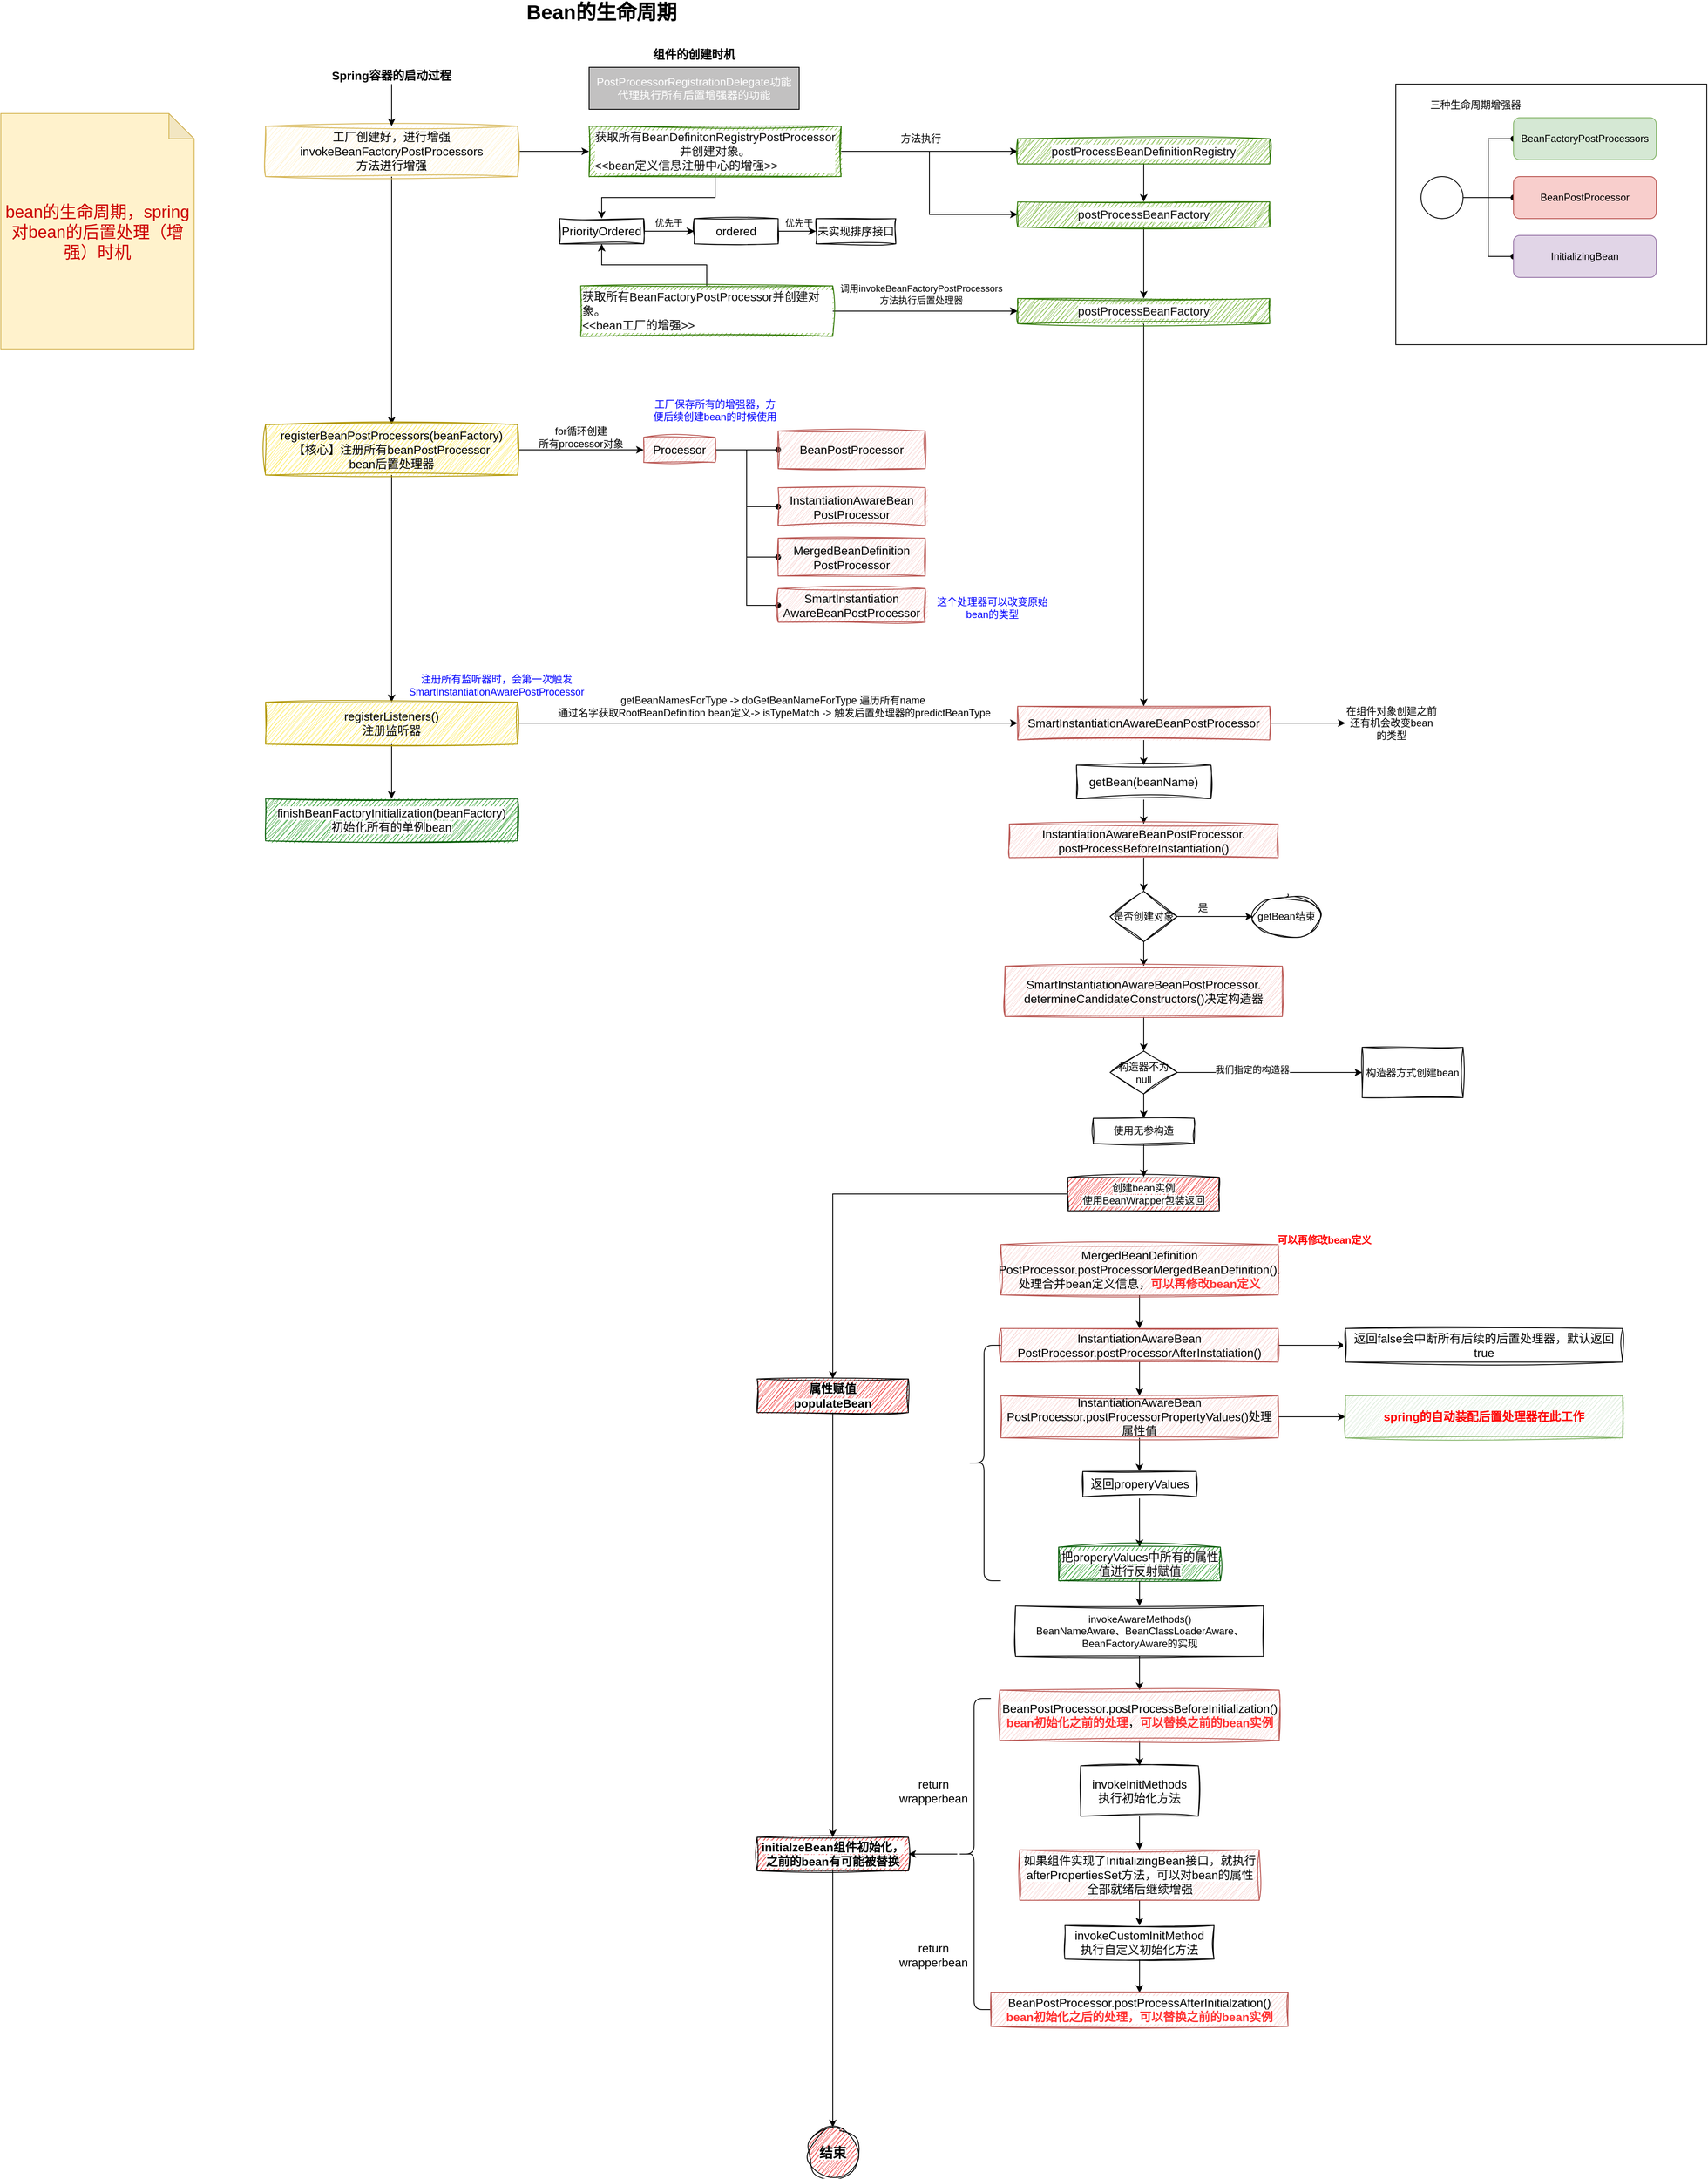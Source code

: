 <mxfile version="21.1.1" type="github">
  <diagram name="第 1 页" id="JuPUj2j9Y0bYAIlRyvc1">
    <mxGraphModel dx="2117" dy="592" grid="1" gridSize="10" guides="1" tooltips="1" connect="1" arrows="1" fold="1" page="1" pageScale="1" pageWidth="827" pageHeight="1169" math="0" shadow="0">
      <root>
        <mxCell id="0" />
        <mxCell id="1" parent="0" />
        <UserObject label="" tags="三种生命周期增强器" id="_ZTjJmJx-keD3RRCjtSV-67">
          <mxCell style="rounded=0;whiteSpace=wrap;html=1;container=1;" vertex="1" parent="1">
            <mxGeometry x="1340" y="120" width="370" height="310" as="geometry">
              <mxRectangle x="1340" y="120" width="50" height="40" as="alternateBounds" />
            </mxGeometry>
          </mxCell>
        </UserObject>
        <mxCell id="_ZTjJmJx-keD3RRCjtSV-73" style="edgeStyle=orthogonalEdgeStyle;rounded=0;orthogonalLoop=1;jettySize=auto;html=1;entryX=0;entryY=0.5;entryDx=0;entryDy=0;endArrow=oval;endFill=1;" edge="1" parent="_ZTjJmJx-keD3RRCjtSV-67" source="_ZTjJmJx-keD3RRCjtSV-70" target="_ZTjJmJx-keD3RRCjtSV-71">
          <mxGeometry relative="1" as="geometry" />
        </mxCell>
        <mxCell id="_ZTjJmJx-keD3RRCjtSV-74" style="edgeStyle=orthogonalEdgeStyle;rounded=0;orthogonalLoop=1;jettySize=auto;html=1;exitX=1;exitY=0.5;exitDx=0;exitDy=0;endArrow=oval;endFill=1;" edge="1" parent="_ZTjJmJx-keD3RRCjtSV-67" source="_ZTjJmJx-keD3RRCjtSV-70" target="_ZTjJmJx-keD3RRCjtSV-64">
          <mxGeometry relative="1" as="geometry" />
        </mxCell>
        <mxCell id="_ZTjJmJx-keD3RRCjtSV-75" style="edgeStyle=orthogonalEdgeStyle;rounded=0;orthogonalLoop=1;jettySize=auto;html=1;exitX=1;exitY=0.5;exitDx=0;exitDy=0;entryX=0;entryY=0.5;entryDx=0;entryDy=0;endArrow=oval;endFill=1;" edge="1" parent="_ZTjJmJx-keD3RRCjtSV-67" source="_ZTjJmJx-keD3RRCjtSV-70" target="_ZTjJmJx-keD3RRCjtSV-65">
          <mxGeometry relative="1" as="geometry" />
        </mxCell>
        <mxCell id="_ZTjJmJx-keD3RRCjtSV-70" value="" style="ellipse;whiteSpace=wrap;html=1;aspect=fixed;" vertex="1" parent="_ZTjJmJx-keD3RRCjtSV-67">
          <mxGeometry x="30" y="110" width="50" height="50" as="geometry" />
        </mxCell>
        <mxCell id="_ZTjJmJx-keD3RRCjtSV-71" value="BeanFactoryPostProcessors" style="rounded=1;whiteSpace=wrap;html=1;fillColor=#d5e8d4;strokeColor=#82b366;" vertex="1" parent="_ZTjJmJx-keD3RRCjtSV-67">
          <mxGeometry x="140" y="40" width="170" height="50" as="geometry" />
        </mxCell>
        <mxCell id="_ZTjJmJx-keD3RRCjtSV-64" value="BeanPostProcessor" style="rounded=1;whiteSpace=wrap;html=1;fillColor=#f8cecc;strokeColor=#b85450;" vertex="1" parent="_ZTjJmJx-keD3RRCjtSV-67">
          <mxGeometry x="140" y="110" width="170" height="50" as="geometry" />
        </mxCell>
        <mxCell id="_ZTjJmJx-keD3RRCjtSV-65" value="InitializingBean" style="rounded=1;whiteSpace=wrap;html=1;fillColor=#e1d5e7;strokeColor=#9673a6;" vertex="1" parent="_ZTjJmJx-keD3RRCjtSV-67">
          <mxGeometry x="140" y="180" width="170" height="50" as="geometry" />
        </mxCell>
        <mxCell id="_ZTjJmJx-keD3RRCjtSV-76" value="三种生命周期增强器" style="text;html=1;strokeColor=none;fillColor=none;align=center;verticalAlign=middle;whiteSpace=wrap;rounded=0;" vertex="1" parent="_ZTjJmJx-keD3RRCjtSV-67">
          <mxGeometry x="30" y="10" width="130" height="30" as="geometry" />
        </mxCell>
        <mxCell id="_ZTjJmJx-keD3RRCjtSV-1" value="&lt;b&gt;&lt;font style=&quot;font-size: 24px;&quot;&gt;Bean的生命周期&lt;/font&gt;&lt;/b&gt;" style="text;html=1;strokeColor=none;fillColor=none;align=center;verticalAlign=middle;whiteSpace=wrap;rounded=0;" vertex="1" parent="1">
          <mxGeometry x="290" y="20" width="210" height="30" as="geometry" />
        </mxCell>
        <mxCell id="_ZTjJmJx-keD3RRCjtSV-6" value="" style="edgeStyle=orthogonalEdgeStyle;rounded=0;orthogonalLoop=1;jettySize=auto;html=1;" edge="1" parent="1" source="_ZTjJmJx-keD3RRCjtSV-2" target="_ZTjJmJx-keD3RRCjtSV-5">
          <mxGeometry relative="1" as="geometry" />
        </mxCell>
        <mxCell id="_ZTjJmJx-keD3RRCjtSV-8" value="" style="edgeStyle=orthogonalEdgeStyle;rounded=0;orthogonalLoop=1;jettySize=auto;html=1;" edge="1" parent="1" source="_ZTjJmJx-keD3RRCjtSV-2" target="_ZTjJmJx-keD3RRCjtSV-7">
          <mxGeometry relative="1" as="geometry" />
        </mxCell>
        <mxCell id="_ZTjJmJx-keD3RRCjtSV-2" value="&lt;font style=&quot;font-size: 14px;&quot;&gt;工厂创建好，进行增强&lt;br&gt;invokeBeanFactoryPostProcessors&lt;br&gt;方法进行增强&lt;/font&gt;" style="rounded=0;whiteSpace=wrap;html=1;fillColor=#fff2cc;strokeColor=#d6b656;sketch=1;curveFitting=1;jiggle=2;" vertex="1" parent="1">
          <mxGeometry x="-5" y="170" width="300" height="60" as="geometry" />
        </mxCell>
        <mxCell id="_ZTjJmJx-keD3RRCjtSV-4" style="edgeStyle=orthogonalEdgeStyle;rounded=0;orthogonalLoop=1;jettySize=auto;html=1;entryX=0.5;entryY=0;entryDx=0;entryDy=0;" edge="1" parent="1" source="_ZTjJmJx-keD3RRCjtSV-3" target="_ZTjJmJx-keD3RRCjtSV-2">
          <mxGeometry relative="1" as="geometry" />
        </mxCell>
        <mxCell id="_ZTjJmJx-keD3RRCjtSV-3" value="&lt;b&gt;&lt;font style=&quot;font-size: 14px;&quot;&gt;Spring容器的启动过程&lt;/font&gt;&lt;/b&gt;" style="text;html=1;strokeColor=none;fillColor=none;align=center;verticalAlign=middle;whiteSpace=wrap;rounded=0;" vertex="1" parent="1">
          <mxGeometry x="60" y="100" width="170" height="20" as="geometry" />
        </mxCell>
        <mxCell id="_ZTjJmJx-keD3RRCjtSV-38" value="" style="edgeStyle=orthogonalEdgeStyle;rounded=0;orthogonalLoop=1;jettySize=auto;html=1;" edge="1" parent="1" source="_ZTjJmJx-keD3RRCjtSV-5" target="_ZTjJmJx-keD3RRCjtSV-37">
          <mxGeometry relative="1" as="geometry" />
        </mxCell>
        <mxCell id="_ZTjJmJx-keD3RRCjtSV-53" value="" style="edgeStyle=orthogonalEdgeStyle;rounded=0;orthogonalLoop=1;jettySize=auto;html=1;" edge="1" parent="1" source="_ZTjJmJx-keD3RRCjtSV-5" target="_ZTjJmJx-keD3RRCjtSV-52">
          <mxGeometry relative="1" as="geometry" />
        </mxCell>
        <mxCell id="_ZTjJmJx-keD3RRCjtSV-5" value="&lt;font style=&quot;font-size: 14px;&quot;&gt;registerBeanPostProcessors(beanFactory)&lt;br&gt;【核心】注册所有beanPostProcessor&lt;br&gt;bean后置处理器&lt;/font&gt;" style="rounded=0;whiteSpace=wrap;html=1;fillColor=#fde73f;strokeColor=#B09500;sketch=1;curveFitting=1;jiggle=2;fontColor=#000000;" vertex="1" parent="1">
          <mxGeometry x="-5" y="525" width="300" height="60" as="geometry" />
        </mxCell>
        <mxCell id="_ZTjJmJx-keD3RRCjtSV-12" value="" style="edgeStyle=orthogonalEdgeStyle;rounded=0;orthogonalLoop=1;jettySize=auto;html=1;" edge="1" parent="1" source="_ZTjJmJx-keD3RRCjtSV-7" target="_ZTjJmJx-keD3RRCjtSV-11">
          <mxGeometry relative="1" as="geometry" />
        </mxCell>
        <mxCell id="_ZTjJmJx-keD3RRCjtSV-22" value="" style="edgeStyle=orthogonalEdgeStyle;rounded=0;orthogonalLoop=1;jettySize=auto;html=1;" edge="1" parent="1" source="_ZTjJmJx-keD3RRCjtSV-7" target="_ZTjJmJx-keD3RRCjtSV-21">
          <mxGeometry relative="1" as="geometry" />
        </mxCell>
        <mxCell id="_ZTjJmJx-keD3RRCjtSV-26" style="edgeStyle=orthogonalEdgeStyle;rounded=0;orthogonalLoop=1;jettySize=auto;html=1;exitX=1;exitY=0.5;exitDx=0;exitDy=0;entryX=0;entryY=0.5;entryDx=0;entryDy=0;" edge="1" parent="1" source="_ZTjJmJx-keD3RRCjtSV-7" target="_ZTjJmJx-keD3RRCjtSV-24">
          <mxGeometry relative="1" as="geometry" />
        </mxCell>
        <mxCell id="_ZTjJmJx-keD3RRCjtSV-7" value="&lt;span style=&quot;font-size: 14px;&quot;&gt;获取所有BeanDefinitonRegistryPostProcessor&lt;br&gt;并创建对象。&lt;br&gt;&lt;div style=&quot;text-align: left;&quot;&gt;&amp;lt;&amp;lt;bean定义信息注册中心的增强&amp;gt;&amp;gt;&lt;/div&gt;&lt;/span&gt;" style="rounded=0;whiteSpace=wrap;html=1;fillColor=#60a917;strokeColor=#2D7600;sketch=1;curveFitting=1;jiggle=2;fontColor=#0D0D0D;labelBackgroundColor=default;" vertex="1" parent="1">
          <mxGeometry x="380" y="170" width="300" height="60" as="geometry" />
        </mxCell>
        <mxCell id="_ZTjJmJx-keD3RRCjtSV-9" value="&lt;b&gt;&lt;font style=&quot;font-size: 14px;&quot;&gt;组件的创建时机&lt;/font&gt;&lt;/b&gt;" style="text;html=1;strokeColor=none;fillColor=none;align=center;verticalAlign=middle;whiteSpace=wrap;rounded=0;" vertex="1" parent="1">
          <mxGeometry x="430" y="70" width="150" height="30" as="geometry" />
        </mxCell>
        <mxCell id="_ZTjJmJx-keD3RRCjtSV-10" value="&lt;font style=&quot;font-size: 13px;&quot; color=&quot;#ffffff&quot;&gt;PostProcessorRegistrationDelegate功能&lt;br&gt;代理执行所有后置增强器的功能&lt;/font&gt;" style="rounded=0;whiteSpace=wrap;html=1;fillColor=#c2c1c1;" vertex="1" parent="1">
          <mxGeometry x="380" y="100" width="250" height="50" as="geometry" />
        </mxCell>
        <mxCell id="_ZTjJmJx-keD3RRCjtSV-14" value="" style="edgeStyle=orthogonalEdgeStyle;rounded=0;orthogonalLoop=1;jettySize=auto;html=1;" edge="1" parent="1" source="_ZTjJmJx-keD3RRCjtSV-11" target="_ZTjJmJx-keD3RRCjtSV-13">
          <mxGeometry relative="1" as="geometry" />
        </mxCell>
        <mxCell id="_ZTjJmJx-keD3RRCjtSV-11" value="&lt;span style=&quot;font-size: 14px;&quot;&gt;PriorityOrdered&lt;br&gt;&lt;/span&gt;" style="rounded=0;whiteSpace=wrap;html=1;sketch=1;curveFitting=1;jiggle=2;labelBackgroundColor=default;" vertex="1" parent="1">
          <mxGeometry x="345" y="280" width="100" height="30" as="geometry" />
        </mxCell>
        <mxCell id="_ZTjJmJx-keD3RRCjtSV-17" value="" style="edgeStyle=orthogonalEdgeStyle;rounded=0;orthogonalLoop=1;jettySize=auto;html=1;" edge="1" parent="1" source="_ZTjJmJx-keD3RRCjtSV-13" target="_ZTjJmJx-keD3RRCjtSV-16">
          <mxGeometry relative="1" as="geometry" />
        </mxCell>
        <mxCell id="_ZTjJmJx-keD3RRCjtSV-13" value="&lt;span style=&quot;font-size: 14px;&quot;&gt;ordered&lt;br&gt;&lt;/span&gt;" style="rounded=0;whiteSpace=wrap;html=1;sketch=1;curveFitting=1;jiggle=2;labelBackgroundColor=default;" vertex="1" parent="1">
          <mxGeometry x="505" y="280" width="100" height="30" as="geometry" />
        </mxCell>
        <mxCell id="_ZTjJmJx-keD3RRCjtSV-15" value="&lt;font style=&quot;font-size: 11px;&quot;&gt;优先于&lt;/font&gt;" style="text;html=1;strokeColor=none;fillColor=none;align=center;verticalAlign=middle;whiteSpace=wrap;rounded=0;" vertex="1" parent="1">
          <mxGeometry x="445" y="270" width="60" height="30" as="geometry" />
        </mxCell>
        <mxCell id="_ZTjJmJx-keD3RRCjtSV-16" value="&lt;font style=&quot;font-size: 13px;&quot;&gt;未实现排序接口&lt;/font&gt;" style="rounded=0;whiteSpace=wrap;html=1;sketch=1;curveFitting=1;jiggle=2;labelBackgroundColor=default;" vertex="1" parent="1">
          <mxGeometry x="650" y="280" width="95" height="30" as="geometry" />
        </mxCell>
        <mxCell id="_ZTjJmJx-keD3RRCjtSV-18" value="&lt;font style=&quot;font-size: 11px;&quot;&gt;优先于&lt;/font&gt;" style="text;html=1;strokeColor=none;fillColor=none;align=center;verticalAlign=middle;whiteSpace=wrap;rounded=0;" vertex="1" parent="1">
          <mxGeometry x="600" y="270" width="60" height="30" as="geometry" />
        </mxCell>
        <mxCell id="_ZTjJmJx-keD3RRCjtSV-20" style="edgeStyle=orthogonalEdgeStyle;rounded=0;orthogonalLoop=1;jettySize=auto;html=1;entryX=0.5;entryY=1;entryDx=0;entryDy=0;" edge="1" parent="1" source="_ZTjJmJx-keD3RRCjtSV-19" target="_ZTjJmJx-keD3RRCjtSV-11">
          <mxGeometry relative="1" as="geometry" />
        </mxCell>
        <mxCell id="_ZTjJmJx-keD3RRCjtSV-35" style="edgeStyle=orthogonalEdgeStyle;rounded=0;orthogonalLoop=1;jettySize=auto;html=1;exitX=1;exitY=0.5;exitDx=0;exitDy=0;entryX=0;entryY=0.5;entryDx=0;entryDy=0;" edge="1" parent="1" source="_ZTjJmJx-keD3RRCjtSV-19" target="_ZTjJmJx-keD3RRCjtSV-27">
          <mxGeometry relative="1" as="geometry" />
        </mxCell>
        <mxCell id="_ZTjJmJx-keD3RRCjtSV-36" value="调用invokeBeanFactoryPostProcessors&lt;br&gt;方法执行后置处理器" style="edgeLabel;html=1;align=center;verticalAlign=middle;resizable=0;points=[];" vertex="1" connectable="0" parent="_ZTjJmJx-keD3RRCjtSV-35">
          <mxGeometry x="-0.291" y="4" relative="1" as="geometry">
            <mxPoint x="27" y="-16" as="offset" />
          </mxGeometry>
        </mxCell>
        <mxCell id="_ZTjJmJx-keD3RRCjtSV-19" value="&lt;span style=&quot;font-size: 14px;&quot;&gt;获取所有BeanFactoryPostProcessor并创建对象。&lt;br&gt;&amp;lt;&amp;lt;bean工厂的增强&amp;gt;&amp;gt;&lt;br&gt;&lt;/span&gt;" style="rounded=0;whiteSpace=wrap;html=1;fillColor=#60a917;strokeColor=#2D7600;sketch=1;curveFitting=1;jiggle=2;fontColor=#0D0D0D;labelBackgroundColor=default;align=left;" vertex="1" parent="1">
          <mxGeometry x="370" y="360" width="300" height="60" as="geometry" />
        </mxCell>
        <mxCell id="_ZTjJmJx-keD3RRCjtSV-25" value="" style="edgeStyle=orthogonalEdgeStyle;rounded=0;orthogonalLoop=1;jettySize=auto;html=1;" edge="1" parent="1" source="_ZTjJmJx-keD3RRCjtSV-21" target="_ZTjJmJx-keD3RRCjtSV-24">
          <mxGeometry relative="1" as="geometry" />
        </mxCell>
        <mxCell id="_ZTjJmJx-keD3RRCjtSV-21" value="&lt;span style=&quot;font-size: 14px;&quot;&gt;postProcessBeanDefinitionRegistry&lt;/span&gt;" style="rounded=0;whiteSpace=wrap;html=1;fillColor=#60a917;strokeColor=#2D7600;sketch=1;curveFitting=1;jiggle=2;fontColor=#0D0D0D;labelBackgroundColor=default;" vertex="1" parent="1">
          <mxGeometry x="890" y="185" width="300" height="30" as="geometry" />
        </mxCell>
        <mxCell id="_ZTjJmJx-keD3RRCjtSV-23" value="方法执行" style="text;html=1;strokeColor=none;fillColor=none;align=center;verticalAlign=middle;whiteSpace=wrap;rounded=0;" vertex="1" parent="1">
          <mxGeometry x="745" y="170" width="60" height="30" as="geometry" />
        </mxCell>
        <mxCell id="_ZTjJmJx-keD3RRCjtSV-28" value="" style="edgeStyle=orthogonalEdgeStyle;rounded=0;orthogonalLoop=1;jettySize=auto;html=1;" edge="1" parent="1" source="_ZTjJmJx-keD3RRCjtSV-24" target="_ZTjJmJx-keD3RRCjtSV-27">
          <mxGeometry relative="1" as="geometry" />
        </mxCell>
        <mxCell id="_ZTjJmJx-keD3RRCjtSV-24" value="&lt;span style=&quot;font-size: 14px;&quot;&gt;postProcessBeanFactory&lt;/span&gt;" style="rounded=0;whiteSpace=wrap;html=1;fillColor=#60a917;strokeColor=#2D7600;sketch=1;curveFitting=1;jiggle=2;fontColor=#0D0D0D;labelBackgroundColor=default;" vertex="1" parent="1">
          <mxGeometry x="890" y="260" width="300" height="30" as="geometry" />
        </mxCell>
        <mxCell id="_ZTjJmJx-keD3RRCjtSV-56" style="edgeStyle=orthogonalEdgeStyle;rounded=0;orthogonalLoop=1;jettySize=auto;html=1;exitX=0.5;exitY=1;exitDx=0;exitDy=0;" edge="1" parent="1" source="_ZTjJmJx-keD3RRCjtSV-27" target="_ZTjJmJx-keD3RRCjtSV-54">
          <mxGeometry relative="1" as="geometry" />
        </mxCell>
        <mxCell id="_ZTjJmJx-keD3RRCjtSV-27" value="&lt;span style=&quot;font-size: 14px;&quot;&gt;postProcessBeanFactory&lt;/span&gt;" style="rounded=0;whiteSpace=wrap;html=1;fillColor=#60a917;strokeColor=#2D7600;sketch=1;curveFitting=1;jiggle=2;fontColor=#0D0D0D;labelBackgroundColor=default;" vertex="1" parent="1">
          <mxGeometry x="890" y="375" width="300" height="30" as="geometry" />
        </mxCell>
        <mxCell id="_ZTjJmJx-keD3RRCjtSV-41" value="" style="edgeStyle=orthogonalEdgeStyle;rounded=0;orthogonalLoop=1;jettySize=auto;html=1;endArrow=oval;endFill=1;" edge="1" parent="1" source="_ZTjJmJx-keD3RRCjtSV-37" target="_ZTjJmJx-keD3RRCjtSV-40">
          <mxGeometry relative="1" as="geometry" />
        </mxCell>
        <mxCell id="_ZTjJmJx-keD3RRCjtSV-48" style="edgeStyle=orthogonalEdgeStyle;rounded=0;orthogonalLoop=1;jettySize=auto;html=1;exitX=1;exitY=0.5;exitDx=0;exitDy=0;entryX=0;entryY=0.5;entryDx=0;entryDy=0;endArrow=oval;endFill=1;" edge="1" parent="1" source="_ZTjJmJx-keD3RRCjtSV-37" target="_ZTjJmJx-keD3RRCjtSV-44">
          <mxGeometry relative="1" as="geometry" />
        </mxCell>
        <mxCell id="_ZTjJmJx-keD3RRCjtSV-49" style="edgeStyle=orthogonalEdgeStyle;rounded=0;orthogonalLoop=1;jettySize=auto;html=1;exitX=1;exitY=0.5;exitDx=0;exitDy=0;entryX=0;entryY=0.5;entryDx=0;entryDy=0;endArrow=oval;endFill=1;" edge="1" parent="1" source="_ZTjJmJx-keD3RRCjtSV-37" target="_ZTjJmJx-keD3RRCjtSV-46">
          <mxGeometry relative="1" as="geometry" />
        </mxCell>
        <mxCell id="_ZTjJmJx-keD3RRCjtSV-50" style="edgeStyle=orthogonalEdgeStyle;rounded=0;orthogonalLoop=1;jettySize=auto;html=1;exitX=1;exitY=0.5;exitDx=0;exitDy=0;entryX=0;entryY=0.5;entryDx=0;entryDy=0;endArrow=oval;endFill=1;" edge="1" parent="1" source="_ZTjJmJx-keD3RRCjtSV-37" target="_ZTjJmJx-keD3RRCjtSV-47">
          <mxGeometry relative="1" as="geometry" />
        </mxCell>
        <mxCell id="_ZTjJmJx-keD3RRCjtSV-37" value="&lt;span style=&quot;font-size: 14px;&quot;&gt;Processor&lt;/span&gt;" style="rounded=0;whiteSpace=wrap;html=1;fillColor=#f8cecc;strokeColor=#b85450;sketch=1;curveFitting=1;jiggle=2;" vertex="1" parent="1">
          <mxGeometry x="445" y="540" width="85" height="30" as="geometry" />
        </mxCell>
        <mxCell id="_ZTjJmJx-keD3RRCjtSV-39" value="for循环创建&lt;br&gt;所有processor对象" style="text;html=1;align=center;verticalAlign=middle;resizable=0;points=[];autosize=1;strokeColor=none;fillColor=none;" vertex="1" parent="1">
          <mxGeometry x="310" y="520" width="120" height="40" as="geometry" />
        </mxCell>
        <mxCell id="_ZTjJmJx-keD3RRCjtSV-40" value="&lt;span style=&quot;font-size: 14px;&quot;&gt;BeanPostProcessor&lt;/span&gt;" style="rounded=0;whiteSpace=wrap;html=1;fillColor=#f8cecc;strokeColor=#b85450;sketch=1;curveFitting=1;jiggle=2;" vertex="1" parent="1">
          <mxGeometry x="605" y="532.5" width="175" height="45" as="geometry" />
        </mxCell>
        <mxCell id="_ZTjJmJx-keD3RRCjtSV-44" value="&lt;span style=&quot;font-size: 14px;&quot;&gt;InstantiationAwareBean&lt;br&gt;PostProcessor&lt;br&gt;&lt;/span&gt;" style="rounded=0;whiteSpace=wrap;html=1;fillColor=#f8cecc;strokeColor=#b85450;sketch=1;curveFitting=1;jiggle=2;" vertex="1" parent="1">
          <mxGeometry x="605" y="600" width="175" height="45" as="geometry" />
        </mxCell>
        <mxCell id="_ZTjJmJx-keD3RRCjtSV-46" value="&lt;span style=&quot;font-size: 14px;&quot;&gt;MergedBeanDefinition&lt;br&gt;PostProcessor&lt;br&gt;&lt;/span&gt;" style="rounded=0;whiteSpace=wrap;html=1;fillColor=#f8cecc;strokeColor=#b85450;sketch=1;curveFitting=1;jiggle=2;" vertex="1" parent="1">
          <mxGeometry x="605" y="660" width="175" height="45" as="geometry" />
        </mxCell>
        <mxCell id="_ZTjJmJx-keD3RRCjtSV-47" value="&lt;font style=&quot;font-size: 14px;&quot;&gt;SmartInstantiation&lt;br&gt;AwareBeanPostProcessor&lt;/font&gt;" style="rounded=0;whiteSpace=wrap;html=1;fillColor=#f8cecc;strokeColor=#b85450;sketch=1;curveFitting=1;jiggle=2;" vertex="1" parent="1">
          <mxGeometry x="605" y="720" width="175" height="40" as="geometry" />
        </mxCell>
        <mxCell id="_ZTjJmJx-keD3RRCjtSV-51" value="&lt;font color=&quot;#0000ff&quot;&gt;工厂保存所有的增强器，方便后续创建bean的时候使用&lt;/font&gt;" style="text;html=1;strokeColor=none;fillColor=none;align=center;verticalAlign=middle;whiteSpace=wrap;rounded=0;" vertex="1" parent="1">
          <mxGeometry x="455" y="482.5" width="150" height="50" as="geometry" />
        </mxCell>
        <mxCell id="_ZTjJmJx-keD3RRCjtSV-55" value="" style="edgeStyle=orthogonalEdgeStyle;rounded=0;orthogonalLoop=1;jettySize=auto;html=1;" edge="1" parent="1" source="_ZTjJmJx-keD3RRCjtSV-52" target="_ZTjJmJx-keD3RRCjtSV-54">
          <mxGeometry relative="1" as="geometry" />
        </mxCell>
        <mxCell id="_ZTjJmJx-keD3RRCjtSV-79" value="" style="edgeStyle=orthogonalEdgeStyle;rounded=0;orthogonalLoop=1;jettySize=auto;html=1;" edge="1" parent="1" source="_ZTjJmJx-keD3RRCjtSV-52" target="_ZTjJmJx-keD3RRCjtSV-78">
          <mxGeometry relative="1" as="geometry" />
        </mxCell>
        <mxCell id="_ZTjJmJx-keD3RRCjtSV-52" value="&lt;font style=&quot;font-size: 14px;&quot;&gt;registerListeners()&lt;br&gt;注册监听器&lt;br&gt;&lt;/font&gt;" style="rounded=0;whiteSpace=wrap;html=1;fillColor=#fde73f;strokeColor=#B09500;sketch=1;curveFitting=1;jiggle=2;fontColor=#000000;" vertex="1" parent="1">
          <mxGeometry x="-5" y="855" width="300" height="50" as="geometry" />
        </mxCell>
        <mxCell id="_ZTjJmJx-keD3RRCjtSV-61" value="" style="edgeStyle=orthogonalEdgeStyle;rounded=0;orthogonalLoop=1;jettySize=auto;html=1;entryX=0;entryY=0.5;entryDx=0;entryDy=0;" edge="1" parent="1" source="_ZTjJmJx-keD3RRCjtSV-54" target="_ZTjJmJx-keD3RRCjtSV-62">
          <mxGeometry relative="1" as="geometry">
            <mxPoint x="1270" y="880" as="targetPoint" />
          </mxGeometry>
        </mxCell>
        <mxCell id="_ZTjJmJx-keD3RRCjtSV-81" value="" style="edgeStyle=orthogonalEdgeStyle;rounded=0;orthogonalLoop=1;jettySize=auto;html=1;" edge="1" parent="1" source="_ZTjJmJx-keD3RRCjtSV-54" target="_ZTjJmJx-keD3RRCjtSV-80">
          <mxGeometry relative="1" as="geometry" />
        </mxCell>
        <mxCell id="_ZTjJmJx-keD3RRCjtSV-54" value="&lt;font style=&quot;font-size: 14px;&quot;&gt;SmartInstantiationAwareBeanPostProcessor&lt;br&gt;&lt;/font&gt;" style="rounded=0;whiteSpace=wrap;html=1;fillColor=#f8cecc;strokeColor=#b85450;sketch=1;curveFitting=1;jiggle=2;" vertex="1" parent="1">
          <mxGeometry x="890" y="860" width="300" height="40" as="geometry" />
        </mxCell>
        <mxCell id="_ZTjJmJx-keD3RRCjtSV-57" value="getBeanNamesForType -&amp;gt; doGetBeanNameForType 遍历所有name&amp;nbsp;&lt;br&gt;通过名字获取RootBeanDefinition bean定义-&amp;gt; isTypeMatch -&amp;gt; 触发后置处理器的predictBeanType" style="text;html=1;align=center;verticalAlign=middle;resizable=0;points=[];autosize=1;strokeColor=none;fillColor=none;" vertex="1" parent="1">
          <mxGeometry x="330" y="840" width="540" height="40" as="geometry" />
        </mxCell>
        <mxCell id="_ZTjJmJx-keD3RRCjtSV-58" value="&lt;font color=&quot;#0000ff&quot;&gt;这个处理器可以改变原始bean的类型&lt;/font&gt;" style="text;html=1;strokeColor=none;fillColor=none;align=center;verticalAlign=middle;whiteSpace=wrap;rounded=0;" vertex="1" parent="1">
          <mxGeometry x="780" y="731.5" width="160" height="22" as="geometry" />
        </mxCell>
        <mxCell id="_ZTjJmJx-keD3RRCjtSV-59" value="&lt;font color=&quot;#0000ff&quot;&gt;注册所有监听器时，会第一次触发&lt;font style=&quot;font-size: 12px;&quot;&gt;SmartInstantiationAwarePostProcessor&lt;/font&gt;&lt;/font&gt;" style="text;html=1;strokeColor=none;fillColor=none;align=center;verticalAlign=middle;whiteSpace=wrap;rounded=0;" vertex="1" parent="1">
          <mxGeometry x="110" y="815" width="320" height="40" as="geometry" />
        </mxCell>
        <mxCell id="_ZTjJmJx-keD3RRCjtSV-62" value="在组件对象创建之前还有机会改变bean的类型" style="text;html=1;strokeColor=none;fillColor=none;align=center;verticalAlign=middle;whiteSpace=wrap;rounded=0;" vertex="1" parent="1">
          <mxGeometry x="1280" y="867.5" width="110" height="25" as="geometry" />
        </mxCell>
        <mxCell id="_ZTjJmJx-keD3RRCjtSV-78" value="&lt;font style=&quot;font-size: 14px;&quot;&gt;&lt;font style=&quot;background-color: rgb(255, 255, 255);&quot; color=&quot;#000000&quot;&gt;finishBeanFactoryInitialization(beanFactory)&lt;br&gt;初始化所有的单例bean&lt;/font&gt;&lt;br&gt;&lt;/font&gt;" style="rounded=0;whiteSpace=wrap;html=1;fillColor=#008a00;strokeColor=#005700;sketch=1;curveFitting=1;jiggle=2;fontColor=#ffffff;" vertex="1" parent="1">
          <mxGeometry x="-5" y="970" width="300" height="50" as="geometry" />
        </mxCell>
        <mxCell id="_ZTjJmJx-keD3RRCjtSV-83" value="" style="edgeStyle=orthogonalEdgeStyle;rounded=0;orthogonalLoop=1;jettySize=auto;html=1;" edge="1" parent="1" source="_ZTjJmJx-keD3RRCjtSV-80" target="_ZTjJmJx-keD3RRCjtSV-82">
          <mxGeometry relative="1" as="geometry" />
        </mxCell>
        <mxCell id="_ZTjJmJx-keD3RRCjtSV-80" value="&lt;font style=&quot;font-size: 14px;&quot;&gt;getBean(beanName)&lt;br&gt;&lt;/font&gt;" style="rounded=0;whiteSpace=wrap;html=1;sketch=1;curveFitting=1;jiggle=2;" vertex="1" parent="1">
          <mxGeometry x="960" y="930" width="160" height="40" as="geometry" />
        </mxCell>
        <mxCell id="_ZTjJmJx-keD3RRCjtSV-85" value="" style="edgeStyle=orthogonalEdgeStyle;rounded=0;orthogonalLoop=1;jettySize=auto;html=1;" edge="1" parent="1" source="_ZTjJmJx-keD3RRCjtSV-82" target="_ZTjJmJx-keD3RRCjtSV-84">
          <mxGeometry relative="1" as="geometry" />
        </mxCell>
        <mxCell id="_ZTjJmJx-keD3RRCjtSV-82" value="&lt;font style=&quot;font-size: 14px;&quot;&gt;InstantiationAwareBeanPostProcessor.&lt;br&gt;postProcessBeforeInstantiation()&lt;br&gt;&lt;/font&gt;" style="rounded=0;whiteSpace=wrap;html=1;sketch=1;curveFitting=1;jiggle=2;fillColor=#f8cecc;strokeColor=#b85450;" vertex="1" parent="1">
          <mxGeometry x="880" y="1000" width="320" height="40" as="geometry" />
        </mxCell>
        <mxCell id="_ZTjJmJx-keD3RRCjtSV-89" value="" style="edgeStyle=orthogonalEdgeStyle;rounded=0;orthogonalLoop=1;jettySize=auto;html=1;" edge="1" parent="1" source="_ZTjJmJx-keD3RRCjtSV-84" target="_ZTjJmJx-keD3RRCjtSV-88">
          <mxGeometry relative="1" as="geometry" />
        </mxCell>
        <mxCell id="_ZTjJmJx-keD3RRCjtSV-92" value="" style="edgeStyle=orthogonalEdgeStyle;rounded=0;orthogonalLoop=1;jettySize=auto;html=1;" edge="1" parent="1" source="_ZTjJmJx-keD3RRCjtSV-84" target="_ZTjJmJx-keD3RRCjtSV-91">
          <mxGeometry relative="1" as="geometry" />
        </mxCell>
        <mxCell id="_ZTjJmJx-keD3RRCjtSV-84" value="是否创建对象" style="rhombus;whiteSpace=wrap;html=1;rounded=0;sketch=1;curveFitting=1;jiggle=2;" vertex="1" parent="1">
          <mxGeometry x="1000" y="1080" width="80" height="60" as="geometry" />
        </mxCell>
        <mxCell id="_ZTjJmJx-keD3RRCjtSV-88" value="getBean结束" style="ellipse;whiteSpace=wrap;html=1;rounded=0;sketch=1;curveFitting=1;jiggle=2;" vertex="1" parent="1">
          <mxGeometry x="1170" y="1085" width="80" height="50" as="geometry" />
        </mxCell>
        <mxCell id="_ZTjJmJx-keD3RRCjtSV-90" value="是" style="text;html=1;align=center;verticalAlign=middle;resizable=0;points=[];autosize=1;strokeColor=none;fillColor=none;" vertex="1" parent="1">
          <mxGeometry x="1090" y="1085" width="40" height="30" as="geometry" />
        </mxCell>
        <mxCell id="_ZTjJmJx-keD3RRCjtSV-94" value="" style="edgeStyle=orthogonalEdgeStyle;rounded=0;orthogonalLoop=1;jettySize=auto;html=1;" edge="1" parent="1" source="_ZTjJmJx-keD3RRCjtSV-91" target="_ZTjJmJx-keD3RRCjtSV-93">
          <mxGeometry relative="1" as="geometry" />
        </mxCell>
        <mxCell id="_ZTjJmJx-keD3RRCjtSV-91" value="&lt;font style=&quot;font-size: 14px;&quot;&gt;SmartInstantiationAwareBeanPostProcessor.&lt;br&gt;determineCandidateConstructors()决定构造器&lt;/font&gt;" style="whiteSpace=wrap;html=1;rounded=0;sketch=1;curveFitting=1;jiggle=2;fillColor=#f8cecc;strokeColor=#b85450;" vertex="1" parent="1">
          <mxGeometry x="875" y="1169" width="330" height="60" as="geometry" />
        </mxCell>
        <mxCell id="_ZTjJmJx-keD3RRCjtSV-96" value="" style="edgeStyle=orthogonalEdgeStyle;rounded=0;orthogonalLoop=1;jettySize=auto;html=1;" edge="1" parent="1" source="_ZTjJmJx-keD3RRCjtSV-93" target="_ZTjJmJx-keD3RRCjtSV-95">
          <mxGeometry relative="1" as="geometry" />
        </mxCell>
        <mxCell id="_ZTjJmJx-keD3RRCjtSV-97" value="我们指定的构造器" style="edgeLabel;html=1;align=center;verticalAlign=middle;resizable=0;points=[];" vertex="1" connectable="0" parent="_ZTjJmJx-keD3RRCjtSV-96">
          <mxGeometry x="-0.193" y="4" relative="1" as="geometry">
            <mxPoint as="offset" />
          </mxGeometry>
        </mxCell>
        <mxCell id="_ZTjJmJx-keD3RRCjtSV-99" value="" style="edgeStyle=orthogonalEdgeStyle;rounded=0;orthogonalLoop=1;jettySize=auto;html=1;" edge="1" parent="1" source="_ZTjJmJx-keD3RRCjtSV-93" target="_ZTjJmJx-keD3RRCjtSV-98">
          <mxGeometry relative="1" as="geometry" />
        </mxCell>
        <mxCell id="_ZTjJmJx-keD3RRCjtSV-93" value="构造器不为null" style="rhombus;whiteSpace=wrap;html=1;rounded=0;sketch=1;curveFitting=1;jiggle=2;" vertex="1" parent="1">
          <mxGeometry x="1000" y="1270" width="80" height="51" as="geometry" />
        </mxCell>
        <mxCell id="_ZTjJmJx-keD3RRCjtSV-95" value="构造器方式创建bean" style="whiteSpace=wrap;html=1;rounded=0;sketch=1;curveFitting=1;jiggle=2;" vertex="1" parent="1">
          <mxGeometry x="1300" y="1265.5" width="120" height="60" as="geometry" />
        </mxCell>
        <mxCell id="_ZTjJmJx-keD3RRCjtSV-101" value="" style="edgeStyle=orthogonalEdgeStyle;rounded=0;orthogonalLoop=1;jettySize=auto;html=1;" edge="1" parent="1" source="_ZTjJmJx-keD3RRCjtSV-98" target="_ZTjJmJx-keD3RRCjtSV-100">
          <mxGeometry relative="1" as="geometry" />
        </mxCell>
        <mxCell id="_ZTjJmJx-keD3RRCjtSV-98" value="使用无参构造" style="whiteSpace=wrap;html=1;rounded=0;sketch=1;curveFitting=1;jiggle=2;" vertex="1" parent="1">
          <mxGeometry x="980" y="1350" width="120" height="30" as="geometry" />
        </mxCell>
        <mxCell id="_ZTjJmJx-keD3RRCjtSV-119" style="edgeStyle=orthogonalEdgeStyle;rounded=0;orthogonalLoop=1;jettySize=auto;html=1;exitX=0;exitY=0.5;exitDx=0;exitDy=0;" edge="1" parent="1" source="_ZTjJmJx-keD3RRCjtSV-100" target="_ZTjJmJx-keD3RRCjtSV-118">
          <mxGeometry relative="1" as="geometry" />
        </mxCell>
        <mxCell id="_ZTjJmJx-keD3RRCjtSV-100" value="&lt;span style=&quot;background-color: rgb(255, 255, 255);&quot;&gt;创建bean实例&lt;br&gt;使用BeanWrapper包装返回&lt;/span&gt;" style="whiteSpace=wrap;html=1;rounded=0;sketch=1;curveFitting=1;jiggle=2;fillColor=#ed0c0c;" vertex="1" parent="1">
          <mxGeometry x="950" y="1420" width="180" height="40" as="geometry" />
        </mxCell>
        <mxCell id="_ZTjJmJx-keD3RRCjtSV-105" value="" style="edgeStyle=orthogonalEdgeStyle;rounded=0;orthogonalLoop=1;jettySize=auto;html=1;" edge="1" parent="1" source="_ZTjJmJx-keD3RRCjtSV-102" target="_ZTjJmJx-keD3RRCjtSV-104">
          <mxGeometry relative="1" as="geometry" />
        </mxCell>
        <mxCell id="_ZTjJmJx-keD3RRCjtSV-102" value="&lt;font style=&quot;font-size: 14px;&quot;&gt;MergedBeanDefinition&lt;br style=&quot;border-color: var(--border-color);&quot;&gt;PostProcessor.postProcessorMergedBeanDefinition().&lt;br&gt;处理合并bean定义信息，&lt;/font&gt;&lt;font color=&quot;#ff3333&quot; style=&quot;font-size: 14px;&quot;&gt;&lt;b&gt;可以再修改bean定义&lt;/b&gt;&lt;/font&gt;" style="whiteSpace=wrap;html=1;rounded=0;sketch=1;curveFitting=1;jiggle=2;fillColor=#f8cecc;strokeColor=#b85450;" vertex="1" parent="1">
          <mxGeometry x="870" y="1500" width="330" height="60" as="geometry" />
        </mxCell>
        <mxCell id="_ZTjJmJx-keD3RRCjtSV-103" value="&lt;b&gt;可以再修改bean定义&lt;/b&gt;" style="text;html=1;strokeColor=none;fillColor=none;align=center;verticalAlign=middle;whiteSpace=wrap;rounded=0;fontColor=#FF0000;" vertex="1" parent="1">
          <mxGeometry x="1190" y="1480" width="130" height="30" as="geometry" />
        </mxCell>
        <mxCell id="_ZTjJmJx-keD3RRCjtSV-107" value="" style="edgeStyle=orthogonalEdgeStyle;rounded=0;orthogonalLoop=1;jettySize=auto;html=1;" edge="1" parent="1" source="_ZTjJmJx-keD3RRCjtSV-104" target="_ZTjJmJx-keD3RRCjtSV-106">
          <mxGeometry relative="1" as="geometry" />
        </mxCell>
        <mxCell id="_ZTjJmJx-keD3RRCjtSV-109" value="" style="edgeStyle=orthogonalEdgeStyle;rounded=0;orthogonalLoop=1;jettySize=auto;html=1;" edge="1" parent="1" source="_ZTjJmJx-keD3RRCjtSV-104" target="_ZTjJmJx-keD3RRCjtSV-108">
          <mxGeometry relative="1" as="geometry" />
        </mxCell>
        <mxCell id="_ZTjJmJx-keD3RRCjtSV-104" value="&lt;font style=&quot;font-size: 14px;&quot;&gt;InstantiationAwareBean&lt;br style=&quot;border-color: var(--border-color);&quot;&gt;PostProcessor.postProcessorAfterInstatiation()&lt;/font&gt;&lt;span style=&quot;font-size: 14px;&quot;&gt;&lt;br&gt;&lt;/span&gt;" style="whiteSpace=wrap;html=1;rounded=0;sketch=1;curveFitting=1;jiggle=2;fillColor=#f8cecc;strokeColor=#b85450;" vertex="1" parent="1">
          <mxGeometry x="870" y="1600" width="330" height="40" as="geometry" />
        </mxCell>
        <mxCell id="_ZTjJmJx-keD3RRCjtSV-111" value="" style="edgeStyle=orthogonalEdgeStyle;rounded=0;orthogonalLoop=1;jettySize=auto;html=1;" edge="1" parent="1" source="_ZTjJmJx-keD3RRCjtSV-106" target="_ZTjJmJx-keD3RRCjtSV-110">
          <mxGeometry relative="1" as="geometry" />
        </mxCell>
        <mxCell id="_ZTjJmJx-keD3RRCjtSV-113" value="" style="edgeStyle=orthogonalEdgeStyle;rounded=0;orthogonalLoop=1;jettySize=auto;html=1;" edge="1" parent="1" source="_ZTjJmJx-keD3RRCjtSV-106" target="_ZTjJmJx-keD3RRCjtSV-112">
          <mxGeometry relative="1" as="geometry" />
        </mxCell>
        <mxCell id="_ZTjJmJx-keD3RRCjtSV-106" value="&lt;font style=&quot;font-size: 14px;&quot;&gt;InstantiationAwareBean&lt;br style=&quot;border-color: var(--border-color);&quot;&gt;PostProcessor.postProcessorPropertyValues()处理属性值&lt;/font&gt;&lt;span style=&quot;font-size: 14px;&quot;&gt;&lt;br&gt;&lt;/span&gt;" style="whiteSpace=wrap;html=1;rounded=0;sketch=1;curveFitting=1;jiggle=2;fillColor=#f8cecc;strokeColor=#b85450;" vertex="1" parent="1">
          <mxGeometry x="870" y="1680" width="330" height="50" as="geometry" />
        </mxCell>
        <mxCell id="_ZTjJmJx-keD3RRCjtSV-108" value="&lt;span style=&quot;font-size: 14px;&quot;&gt;返回false会中断所有后续的后置处理器，默认返回true&lt;br&gt;&lt;/span&gt;" style="whiteSpace=wrap;html=1;rounded=0;sketch=1;curveFitting=1;jiggle=2;" vertex="1" parent="1">
          <mxGeometry x="1280" y="1600" width="330" height="40" as="geometry" />
        </mxCell>
        <mxCell id="_ZTjJmJx-keD3RRCjtSV-110" value="&lt;span style=&quot;font-size: 14px;&quot;&gt;&lt;font color=&quot;#ff0000&quot;&gt;&lt;b&gt;spring的自动装配后置处理器在此工作&lt;/b&gt;&lt;/font&gt;&lt;br&gt;&lt;/span&gt;" style="whiteSpace=wrap;html=1;rounded=0;sketch=1;curveFitting=1;jiggle=2;fillColor=#d5e8d4;strokeColor=#82b366;" vertex="1" parent="1">
          <mxGeometry x="1280" y="1680" width="330" height="50" as="geometry" />
        </mxCell>
        <mxCell id="_ZTjJmJx-keD3RRCjtSV-115" value="" style="edgeStyle=orthogonalEdgeStyle;rounded=0;orthogonalLoop=1;jettySize=auto;html=1;" edge="1" parent="1" source="_ZTjJmJx-keD3RRCjtSV-112" target="_ZTjJmJx-keD3RRCjtSV-114">
          <mxGeometry relative="1" as="geometry" />
        </mxCell>
        <mxCell id="_ZTjJmJx-keD3RRCjtSV-112" value="&lt;span style=&quot;font-size: 14px;&quot;&gt;返回properyValues&lt;br&gt;&lt;/span&gt;" style="whiteSpace=wrap;html=1;rounded=0;sketch=1;curveFitting=1;jiggle=2;" vertex="1" parent="1">
          <mxGeometry x="967.5" y="1770" width="135" height="30" as="geometry" />
        </mxCell>
        <mxCell id="_ZTjJmJx-keD3RRCjtSV-117" value="" style="edgeStyle=orthogonalEdgeStyle;rounded=0;orthogonalLoop=1;jettySize=auto;html=1;" edge="1" parent="1" source="_ZTjJmJx-keD3RRCjtSV-114" target="_ZTjJmJx-keD3RRCjtSV-116">
          <mxGeometry relative="1" as="geometry" />
        </mxCell>
        <mxCell id="_ZTjJmJx-keD3RRCjtSV-114" value="&lt;span style=&quot;font-size: 14px;&quot;&gt;&lt;font style=&quot;background-color: rgb(255, 255, 255);&quot; color=&quot;#000000&quot;&gt;把properyValues中所有的属性值进行反射赋值&lt;/font&gt;&lt;br&gt;&lt;/span&gt;" style="whiteSpace=wrap;html=1;rounded=0;sketch=1;curveFitting=1;jiggle=2;fillColor=#008a00;fontColor=#ffffff;strokeColor=#005700;" vertex="1" parent="1">
          <mxGeometry x="938.75" y="1860" width="192.5" height="40" as="geometry" />
        </mxCell>
        <mxCell id="_ZTjJmJx-keD3RRCjtSV-122" value="" style="edgeStyle=orthogonalEdgeStyle;rounded=0;orthogonalLoop=1;jettySize=auto;html=1;" edge="1" parent="1" source="_ZTjJmJx-keD3RRCjtSV-116" target="_ZTjJmJx-keD3RRCjtSV-121">
          <mxGeometry relative="1" as="geometry" />
        </mxCell>
        <mxCell id="_ZTjJmJx-keD3RRCjtSV-116" value="&lt;font style=&quot;background-color: rgb(255, 255, 255);&quot; color=&quot;#000000&quot;&gt;invokeAwareMethods()&lt;br&gt;BeanNameAware、BeanClassLoaderAware、&lt;br&gt;BeanFactoryAware的实现&lt;/font&gt;" style="whiteSpace=wrap;html=1;rounded=0;sketch=1;curveFitting=1;jiggle=2;" vertex="1" parent="1">
          <mxGeometry x="887.5" y="1930" width="295" height="60" as="geometry" />
        </mxCell>
        <mxCell id="_ZTjJmJx-keD3RRCjtSV-134" value="" style="edgeStyle=orthogonalEdgeStyle;rounded=0;orthogonalLoop=1;jettySize=auto;html=1;" edge="1" parent="1" source="_ZTjJmJx-keD3RRCjtSV-118" target="_ZTjJmJx-keD3RRCjtSV-133">
          <mxGeometry relative="1" as="geometry" />
        </mxCell>
        <mxCell id="_ZTjJmJx-keD3RRCjtSV-118" value="&lt;span style=&quot;background-color: rgb(255, 255, 255);&quot;&gt;&lt;font style=&quot;font-size: 14px;&quot;&gt;&lt;b&gt;属性赋值&lt;br&gt;populateBean&lt;/b&gt;&lt;/font&gt;&lt;/span&gt;" style="whiteSpace=wrap;html=1;rounded=0;sketch=1;curveFitting=1;jiggle=2;fillColor=#ed0c0c;" vertex="1" parent="1">
          <mxGeometry x="580" y="1660" width="180" height="40" as="geometry" />
        </mxCell>
        <mxCell id="_ZTjJmJx-keD3RRCjtSV-137" style="edgeStyle=orthogonalEdgeStyle;rounded=0;orthogonalLoop=1;jettySize=auto;html=1;" edge="1" parent="1" source="_ZTjJmJx-keD3RRCjtSV-120" target="_ZTjJmJx-keD3RRCjtSV-133">
          <mxGeometry relative="1" as="geometry" />
        </mxCell>
        <mxCell id="_ZTjJmJx-keD3RRCjtSV-120" value="" style="shape=curlyBracket;whiteSpace=wrap;html=1;rounded=1;labelPosition=left;verticalLabelPosition=middle;align=right;verticalAlign=middle;" vertex="1" parent="1">
          <mxGeometry x="818.13" y="2040" width="40" height="370" as="geometry" />
        </mxCell>
        <mxCell id="_ZTjJmJx-keD3RRCjtSV-124" value="" style="edgeStyle=orthogonalEdgeStyle;rounded=0;orthogonalLoop=1;jettySize=auto;html=1;" edge="1" parent="1" source="_ZTjJmJx-keD3RRCjtSV-121" target="_ZTjJmJx-keD3RRCjtSV-123">
          <mxGeometry relative="1" as="geometry" />
        </mxCell>
        <mxCell id="_ZTjJmJx-keD3RRCjtSV-121" value="&lt;font style=&quot;font-size: 14px;&quot;&gt;&lt;span style=&quot;background-color: rgb(255, 255, 255);&quot;&gt;BeanPostProcessor.postProcessBeforeInitialization()&lt;br&gt;&lt;/span&gt;&lt;font style=&quot;font-size: 14px;&quot; color=&quot;#ff3333&quot;&gt;&lt;b&gt;bean初始化之前的处理&lt;/b&gt;&lt;/font&gt;，&lt;b&gt;&lt;font color=&quot;#ff3333&quot; style=&quot;font-size: 14px;&quot;&gt;可以替换之前的bean实例&lt;/font&gt;&lt;/b&gt;&lt;/font&gt;" style="whiteSpace=wrap;html=1;rounded=0;sketch=1;curveFitting=1;jiggle=2;fillColor=#f8cecc;strokeColor=#b85450;" vertex="1" parent="1">
          <mxGeometry x="868.75" y="2030" width="332.5" height="60" as="geometry" />
        </mxCell>
        <mxCell id="_ZTjJmJx-keD3RRCjtSV-126" value="" style="edgeStyle=orthogonalEdgeStyle;rounded=0;orthogonalLoop=1;jettySize=auto;html=1;" edge="1" parent="1" source="_ZTjJmJx-keD3RRCjtSV-123" target="_ZTjJmJx-keD3RRCjtSV-125">
          <mxGeometry relative="1" as="geometry" />
        </mxCell>
        <mxCell id="_ZTjJmJx-keD3RRCjtSV-123" value="&lt;span style=&quot;background-color: rgb(255, 255, 255);&quot;&gt;&lt;font style=&quot;font-size: 14px;&quot;&gt;invokeInitMethods&lt;br&gt;执行初始化方法&lt;/font&gt;&lt;/span&gt;" style="whiteSpace=wrap;html=1;rounded=0;sketch=1;curveFitting=1;jiggle=2;" vertex="1" parent="1">
          <mxGeometry x="965" y="2120" width="140" height="60" as="geometry" />
        </mxCell>
        <mxCell id="_ZTjJmJx-keD3RRCjtSV-128" value="" style="edgeStyle=orthogonalEdgeStyle;rounded=0;orthogonalLoop=1;jettySize=auto;html=1;" edge="1" parent="1" source="_ZTjJmJx-keD3RRCjtSV-125" target="_ZTjJmJx-keD3RRCjtSV-127">
          <mxGeometry relative="1" as="geometry" />
        </mxCell>
        <mxCell id="_ZTjJmJx-keD3RRCjtSV-125" value="&lt;span style=&quot;font-size: 14px; background-color: rgb(255, 255, 255);&quot;&gt;如果组件实现了InitializingBean接口，就执行afterPropertiesSet方法，可以对bean的属性全部就绪后继续增强&lt;/span&gt;" style="whiteSpace=wrap;html=1;rounded=0;sketch=1;curveFitting=1;jiggle=2;fillColor=#f8cecc;strokeColor=#b85450;" vertex="1" parent="1">
          <mxGeometry x="892.5" y="2220" width="285" height="60" as="geometry" />
        </mxCell>
        <mxCell id="_ZTjJmJx-keD3RRCjtSV-130" value="" style="edgeStyle=orthogonalEdgeStyle;rounded=0;orthogonalLoop=1;jettySize=auto;html=1;" edge="1" parent="1" source="_ZTjJmJx-keD3RRCjtSV-127" target="_ZTjJmJx-keD3RRCjtSV-129">
          <mxGeometry relative="1" as="geometry" />
        </mxCell>
        <mxCell id="_ZTjJmJx-keD3RRCjtSV-127" value="&lt;span style=&quot;font-size: 14px; background-color: rgb(255, 255, 255);&quot;&gt;invokeCustomInitMethod&lt;br&gt;执行自定义初始化方法&lt;br&gt;&lt;/span&gt;" style="whiteSpace=wrap;html=1;rounded=0;sketch=1;curveFitting=1;jiggle=2;" vertex="1" parent="1">
          <mxGeometry x="946.25" y="2310" width="177.5" height="40" as="geometry" />
        </mxCell>
        <mxCell id="_ZTjJmJx-keD3RRCjtSV-129" value="&lt;span style=&quot;font-size: 14px; background-color: rgb(255, 255, 255);&quot;&gt;BeanPostProcessor.postProcessAfterInitialzation()&lt;br&gt;&lt;b&gt;&lt;font color=&quot;#ff3333&quot;&gt;bean初始化之后的处理，可以替换之前的bean实例&lt;/font&gt;&lt;/b&gt;&lt;br&gt;&lt;/span&gt;" style="whiteSpace=wrap;html=1;rounded=0;sketch=1;curveFitting=1;jiggle=2;fillColor=#f8cecc;strokeColor=#b85450;" vertex="1" parent="1">
          <mxGeometry x="858.13" y="2390" width="353.75" height="40" as="geometry" />
        </mxCell>
        <mxCell id="_ZTjJmJx-keD3RRCjtSV-141" value="" style="edgeStyle=orthogonalEdgeStyle;rounded=0;orthogonalLoop=1;jettySize=auto;html=1;" edge="1" parent="1" source="_ZTjJmJx-keD3RRCjtSV-133" target="_ZTjJmJx-keD3RRCjtSV-140">
          <mxGeometry relative="1" as="geometry" />
        </mxCell>
        <mxCell id="_ZTjJmJx-keD3RRCjtSV-133" value="&lt;span style=&quot;font-size: 14px; background-color: rgb(255, 255, 255);&quot;&gt;&lt;b&gt;initialzeBean组件初始化，之前的bean有可能被替换&lt;/b&gt;&lt;/span&gt;" style="whiteSpace=wrap;html=1;rounded=0;sketch=1;curveFitting=1;jiggle=2;fillColor=#ed0c0c;" vertex="1" parent="1">
          <mxGeometry x="580" y="2205" width="180" height="40" as="geometry" />
        </mxCell>
        <mxCell id="_ZTjJmJx-keD3RRCjtSV-135" value="" style="shape=curlyBracket;whiteSpace=wrap;html=1;rounded=1;labelPosition=left;verticalLabelPosition=middle;align=right;verticalAlign=middle;" vertex="1" parent="1">
          <mxGeometry x="830" y="1620" width="40" height="280" as="geometry" />
        </mxCell>
        <mxCell id="_ZTjJmJx-keD3RRCjtSV-138" value="&lt;font style=&quot;font-size: 14px;&quot;&gt;return wrapperbean&lt;/font&gt;" style="text;html=1;strokeColor=none;fillColor=none;align=center;verticalAlign=middle;whiteSpace=wrap;rounded=0;" vertex="1" parent="1">
          <mxGeometry x="760" y="2135" width="60" height="30" as="geometry" />
        </mxCell>
        <mxCell id="_ZTjJmJx-keD3RRCjtSV-139" value="&lt;font style=&quot;font-size: 14px;&quot;&gt;return wrapperbean&lt;/font&gt;" style="text;html=1;strokeColor=none;fillColor=none;align=center;verticalAlign=middle;whiteSpace=wrap;rounded=0;" vertex="1" parent="1">
          <mxGeometry x="760" y="2330" width="60" height="30" as="geometry" />
        </mxCell>
        <mxCell id="_ZTjJmJx-keD3RRCjtSV-140" value="&lt;span style=&quot;background-color: rgb(255, 255, 255);&quot;&gt;&lt;b&gt;&lt;font style=&quot;font-size: 16px;&quot;&gt;结束&lt;/font&gt;&lt;/b&gt;&lt;/span&gt;" style="ellipse;whiteSpace=wrap;html=1;fillColor=#ed0c0c;rounded=0;sketch=1;curveFitting=1;jiggle=2;" vertex="1" parent="1">
          <mxGeometry x="640" y="2550" width="60" height="60" as="geometry" />
        </mxCell>
        <mxCell id="_ZTjJmJx-keD3RRCjtSV-144" value="&lt;font color=&quot;#cc0000&quot; style=&quot;font-size: 20px;&quot;&gt;bean的生命周期，spring对bean的后置处理（增强）时机&lt;/font&gt;" style="shape=note;whiteSpace=wrap;html=1;backgroundOutline=1;darkOpacity=0.05;fillColor=#fff2cc;strokeColor=#d6b656;" vertex="1" parent="1">
          <mxGeometry x="-320" y="155" width="230" height="280" as="geometry" />
        </mxCell>
      </root>
    </mxGraphModel>
  </diagram>
</mxfile>
